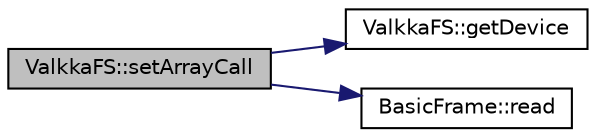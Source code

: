 digraph "ValkkaFS::setArrayCall"
{
  edge [fontname="Helvetica",fontsize="10",labelfontname="Helvetica",labelfontsize="10"];
  node [fontname="Helvetica",fontsize="10",shape=record];
  rankdir="LR";
  Node2 [label="ValkkaFS::setArrayCall",height=0.2,width=0.4,color="black", fillcolor="grey75", style="filled", fontcolor="black"];
  Node2 -> Node3 [color="midnightblue",fontsize="10",style="solid",fontname="Helvetica"];
  Node3 [label="ValkkaFS::getDevice",height=0.2,width=0.4,color="black", fillcolor="white", style="filled",URL="$classValkkaFS.html#ada8fe44c2c39f08e52b000c277018664",tooltip="returns device filename "];
  Node2 -> Node4 [color="midnightblue",fontsize="10",style="solid",fontname="Helvetica"];
  Node4 [label="BasicFrame::read",height=0.2,width=0.4,color="black", fillcolor="white", style="filled",URL="$classBasicFrame.html#a3207b5f95d718040b2ae400292ea5317",tooltip="Read the frame from filestream. Returns device id. "];
}
